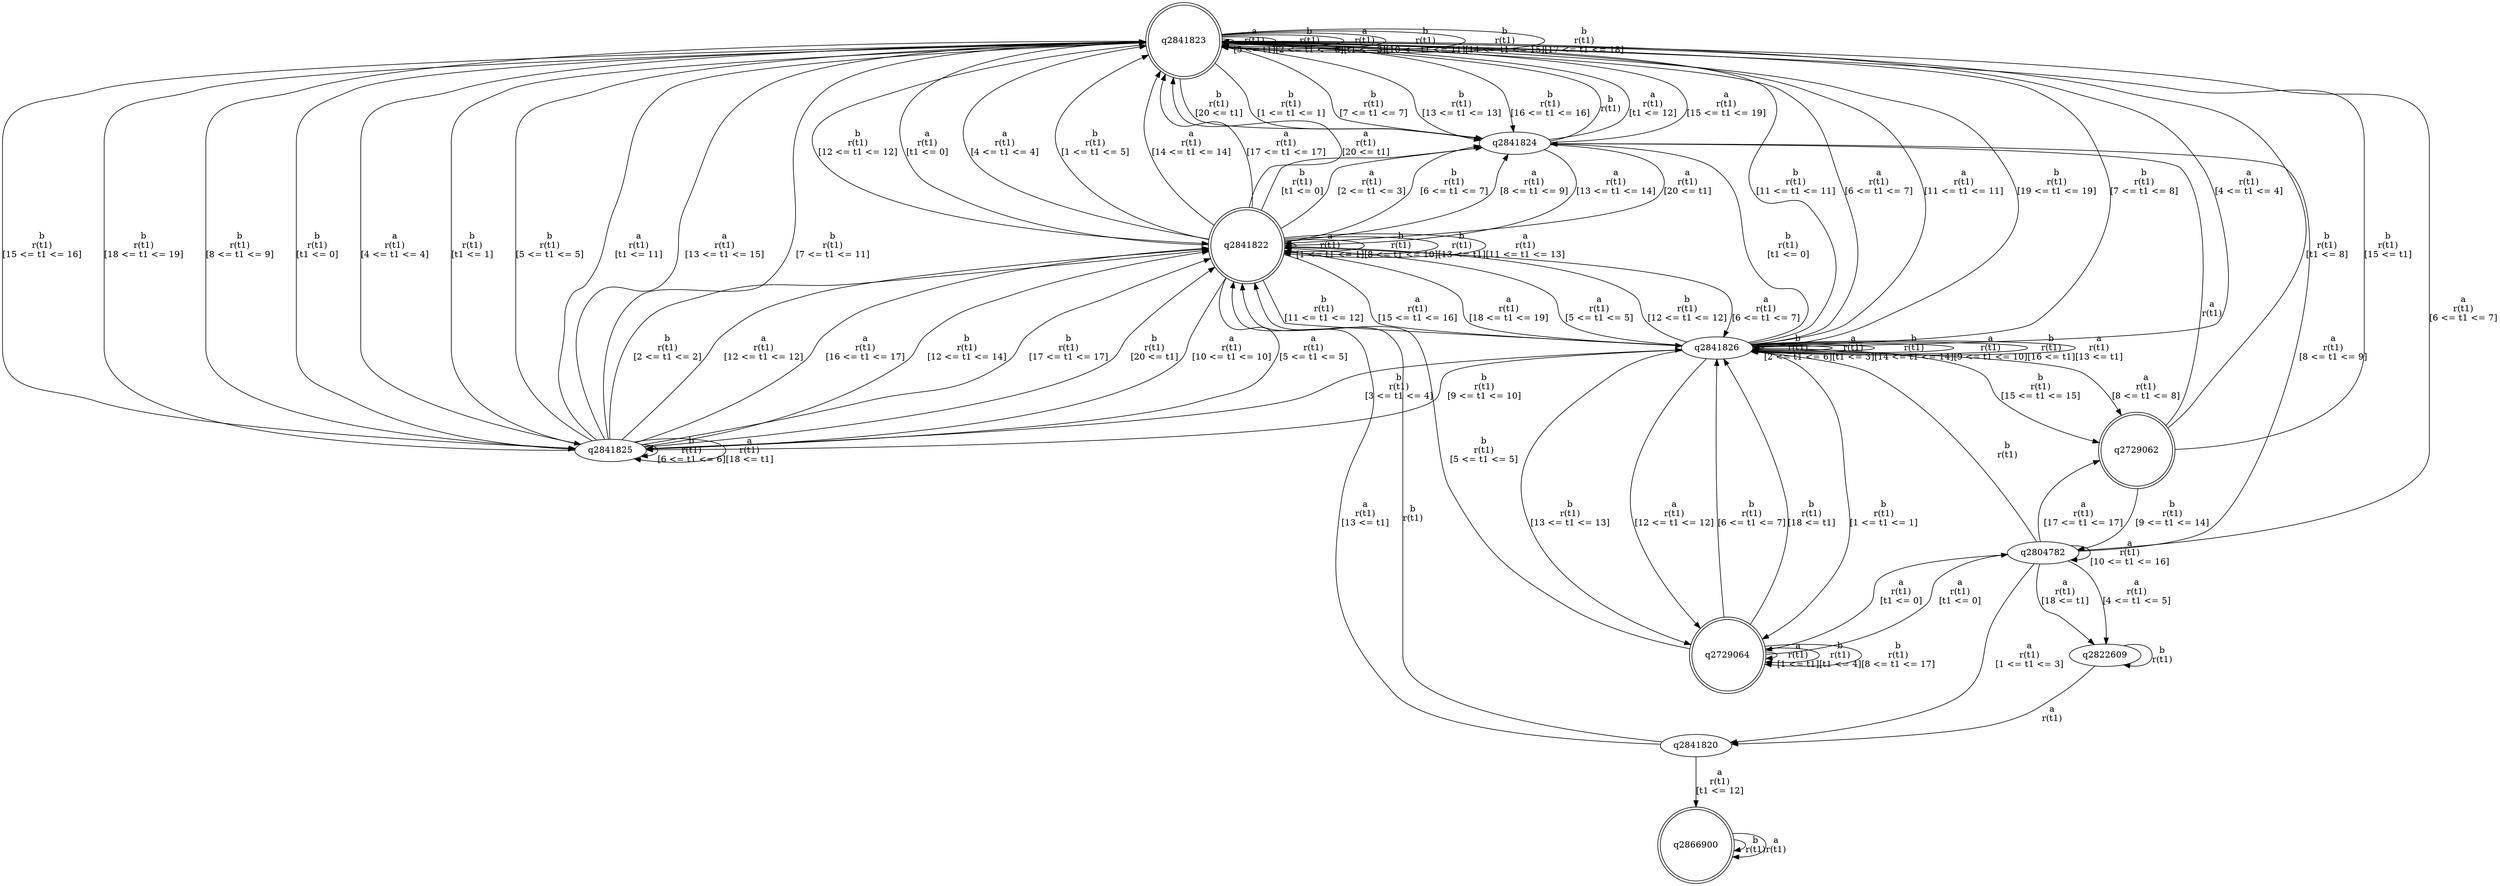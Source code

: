 digraph "tests_1/test6/solution101/solution_verwer" {
	q2841823[label=q2841823 shape=doublecircle]
	q2841824[label=q2841824]
	q2841822[label=q2841822 shape=doublecircle]
	q2841825[label=q2841825]
	q2841826[label=q2841826]
	q2729064[label=q2729064 shape=doublecircle]
	q2804782[label=q2804782]
	q2841820[label=q2841820]
	q2866900[label=q2866900 shape=doublecircle]
	q2822609[label=q2822609]
	q2729062[label=q2729062 shape=doublecircle]
	q2841823 -> q2841824[label="b\nr(t1)\n[20 <= t1]"]
	q2841824 -> q2841823[label="b\nr(t1)\n"]
	q2841824 -> q2841823[label="a\nr(t1)\n[t1 <= 12]"]
	q2841824 -> q2841822[label="a\nr(t1)\n[13 <= t1 <= 14]"]
	q2841822 -> q2841823[label="a\nr(t1)\n[t1 <= 0]"]
	q2841822 -> q2841824[label="b\nr(t1)\n[t1 <= 0]"]
	q2841822 -> q2841822[label="a\nr(t1)\n[1 <= t1 <= 1]"]
	q2841822 -> q2841824[label="a\nr(t1)\n[2 <= t1 <= 3]"]
	q2841822 -> q2841823[label="a\nr(t1)\n[4 <= t1 <= 4]"]
	q2841822 -> q2841823[label="b\nr(t1)\n[1 <= t1 <= 5]"]
	q2841822 -> q2841825[label="a\nr(t1)\n[5 <= t1 <= 5]"]
	q2841825 -> q2841823[label="b\nr(t1)\n[t1 <= 1]"]
	q2841825 -> q2841822[label="b\nr(t1)\n[2 <= t1 <= 2]"]
	q2841825 -> q2841826[label="b\nr(t1)\n[3 <= t1 <= 4]"]
	q2841826 -> q2841826[label="b\nr(t1)\n[2 <= t1 <= 6]"]
	q2841826 -> q2841826[label="a\nr(t1)\n[t1 <= 3]"]
	q2841826 -> q2841823[label="b\nr(t1)\n[7 <= t1 <= 8]"]
	q2841826 -> q2841823[label="a\nr(t1)\n[4 <= t1 <= 4]"]
	q2841826 -> q2841825[label="b\nr(t1)\n[9 <= t1 <= 10]"]
	q2841826 -> q2841822[label="a\nr(t1)\n[5 <= t1 <= 5]"]
	q2841826 -> q2841823[label="b\nr(t1)\n[11 <= t1 <= 11]"]
	q2841826 -> q2841822[label="b\nr(t1)\n[12 <= t1 <= 12]"]
	q2841826 -> q2841824[label="b\nr(t1)\n[t1 <= 0]"]
	q2841826 -> q2729064[label="b\nr(t1)\n[1 <= t1 <= 1]"]
	q2729064 -> q2804782[label="a\nr(t1)\n[t1 <= 0]"]
	q2804782 -> q2841826[label="b\nr(t1)\n"]
	q2804782 -> q2729064[label="a\nr(t1)\n[t1 <= 0]"]
	q2804782 -> q2841823[label="a\nr(t1)\n[6 <= t1 <= 7]"]
	q2804782 -> q2841824[label="a\nr(t1)\n[8 <= t1 <= 9]"]
	q2804782 -> q2804782[label="a\nr(t1)\n[10 <= t1 <= 16]"]
	q2804782 -> q2841820[label="a\nr(t1)\n[1 <= t1 <= 3]"]
	q2841820 -> q2841822[label="b\nr(t1)\n"]
	q2841820 -> q2866900[label="a\nr(t1)\n[t1 <= 12]"]
	q2866900 -> q2866900[label="b\nr(t1)\n"]
	q2866900 -> q2866900[label="a\nr(t1)\n"]
	q2841820 -> q2841822[label="a\nr(t1)\n[13 <= t1]"]
	q2804782 -> q2822609[label="a\nr(t1)\n[4 <= t1 <= 5]"]
	q2822609 -> q2822609[label="b\nr(t1)\n"]
	q2822609 -> q2841820[label="a\nr(t1)\n"]
	q2804782 -> q2729062[label="a\nr(t1)\n[17 <= t1 <= 17]"]
	q2729062 -> q2841824[label="a\nr(t1)\n"]
	q2729062 -> q2841823[label="b\nr(t1)\n[t1 <= 8]"]
	q2729062 -> q2841823[label="b\nr(t1)\n[15 <= t1]"]
	q2729062 -> q2804782[label="b\nr(t1)\n[9 <= t1 <= 14]"]
	q2804782 -> q2822609[label="a\nr(t1)\n[18 <= t1]"]
	q2729064 -> q2729064[label="a\nr(t1)\n[1 <= t1]"]
	q2729064 -> q2729064[label="b\nr(t1)\n[t1 <= 4]"]
	q2729064 -> q2841822[label="b\nr(t1)\n[5 <= t1 <= 5]"]
	q2729064 -> q2841826[label="b\nr(t1)\n[6 <= t1 <= 7]"]
	q2729064 -> q2729064[label="b\nr(t1)\n[8 <= t1 <= 17]"]
	q2729064 -> q2841826[label="b\nr(t1)\n[18 <= t1]"]
	q2841826 -> q2841823[label="a\nr(t1)\n[6 <= t1 <= 7]"]
	q2841826 -> q2729062[label="a\nr(t1)\n[8 <= t1 <= 8]"]
	q2841826 -> q2729064[label="b\nr(t1)\n[13 <= t1 <= 13]"]
	q2841826 -> q2841826[label="b\nr(t1)\n[14 <= t1 <= 14]"]
	q2841826 -> q2841826[label="a\nr(t1)\n[9 <= t1 <= 10]"]
	q2841826 -> q2841823[label="a\nr(t1)\n[11 <= t1 <= 11]"]
	q2841826 -> q2729062[label="b\nr(t1)\n[15 <= t1 <= 15]"]
	q2841826 -> q2841826[label="b\nr(t1)\n[16 <= t1]"]
	q2841826 -> q2729064[label="a\nr(t1)\n[12 <= t1 <= 12]"]
	q2841826 -> q2841826[label="a\nr(t1)\n[13 <= t1]"]
	q2841825 -> q2841823[label="b\nr(t1)\n[5 <= t1 <= 5]"]
	q2841825 -> q2841825[label="b\nr(t1)\n[6 <= t1 <= 6]"]
	q2841825 -> q2841823[label="a\nr(t1)\n[t1 <= 11]"]
	q2841825 -> q2841822[label="a\nr(t1)\n[12 <= t1 <= 12]"]
	q2841825 -> q2841823[label="a\nr(t1)\n[13 <= t1 <= 15]"]
	q2841825 -> q2841822[label="a\nr(t1)\n[16 <= t1 <= 17]"]
	q2841825 -> q2841825[label="a\nr(t1)\n[18 <= t1]"]
	q2841825 -> q2841822[label="b\nr(t1)\n[12 <= t1 <= 14]"]
	q2841825 -> q2841823[label="b\nr(t1)\n[7 <= t1 <= 11]"]
	q2841825 -> q2841823[label="b\nr(t1)\n[15 <= t1 <= 16]"]
	q2841825 -> q2841822[label="b\nr(t1)\n[17 <= t1 <= 17]"]
	q2841825 -> q2841823[label="b\nr(t1)\n[18 <= t1 <= 19]"]
	q2841825 -> q2841822[label="b\nr(t1)\n[20 <= t1]"]
	q2841822 -> q2841824[label="b\nr(t1)\n[6 <= t1 <= 7]"]
	q2841822 -> q2841822[label="b\nr(t1)\n[8 <= t1 <= 10]"]
	q2841822 -> q2841824[label="a\nr(t1)\n[8 <= t1 <= 9]"]
	q2841822 -> q2841825[label="a\nr(t1)\n[10 <= t1 <= 10]"]
	q2841822 -> q2841822[label="b\nr(t1)\n[13 <= t1]"]
	q2841822 -> q2841822[label="a\nr(t1)\n[11 <= t1 <= 13]"]
	q2841822 -> q2841823[label="a\nr(t1)\n[14 <= t1 <= 14]"]
	q2841822 -> q2841823[label="a\nr(t1)\n[17 <= t1 <= 17]"]
	q2841822 -> q2841823[label="a\nr(t1)\n[20 <= t1]"]
	q2841822 -> q2841826[label="a\nr(t1)\n[6 <= t1 <= 7]"]
	q2841822 -> q2841826[label="b\nr(t1)\n[11 <= t1 <= 12]"]
	q2841822 -> q2841826[label="a\nr(t1)\n[15 <= t1 <= 16]"]
	q2841822 -> q2841826[label="a\nr(t1)\n[18 <= t1 <= 19]"]
	q2841824 -> q2841822[label="a\nr(t1)\n[20 <= t1]"]
	q2841824 -> q2841823[label="a\nr(t1)\n[15 <= t1 <= 19]"]
	q2841823 -> q2841823[label="a\nr(t1)\n[5 <= t1]"]
	q2841823 -> q2841825[label="b\nr(t1)\n[t1 <= 0]"]
	q2841823 -> q2841824[label="b\nr(t1)\n[1 <= t1 <= 1]"]
	q2841823 -> q2841823[label="b\nr(t1)\n[2 <= t1 <= 6]"]
	q2841823 -> q2841825[label="a\nr(t1)\n[4 <= t1 <= 4]"]
	q2841823 -> q2841823[label="a\nr(t1)\n[t1 <= 3]"]
	q2841823 -> q2841824[label="b\nr(t1)\n[7 <= t1 <= 7]"]
	q2841823 -> q2841823[label="b\nr(t1)\n[10 <= t1 <= 11]"]
	q2841823 -> q2841822[label="b\nr(t1)\n[12 <= t1 <= 12]"]
	q2841823 -> q2841824[label="b\nr(t1)\n[13 <= t1 <= 13]"]
	q2841823 -> q2841823[label="b\nr(t1)\n[14 <= t1 <= 15]"]
	q2841823 -> q2841824[label="b\nr(t1)\n[16 <= t1 <= 16]"]
	q2841823 -> q2841826[label="b\nr(t1)\n[19 <= t1 <= 19]"]
	q2841823 -> q2841823[label="b\nr(t1)\n[17 <= t1 <= 18]"]
	q2841823 -> q2841825[label="b\nr(t1)\n[8 <= t1 <= 9]"]
}
